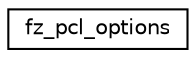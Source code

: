 digraph "Graphical Class Hierarchy"
{
 // LATEX_PDF_SIZE
  edge [fontname="Helvetica",fontsize="10",labelfontname="Helvetica",labelfontsize="10"];
  node [fontname="Helvetica",fontsize="10",shape=record];
  rankdir="LR";
  Node0 [label="fz_pcl_options",height=0.2,width=0.4,color="black", fillcolor="white", style="filled",URL="$structfz__pcl__options.html",tooltip=" "];
}
